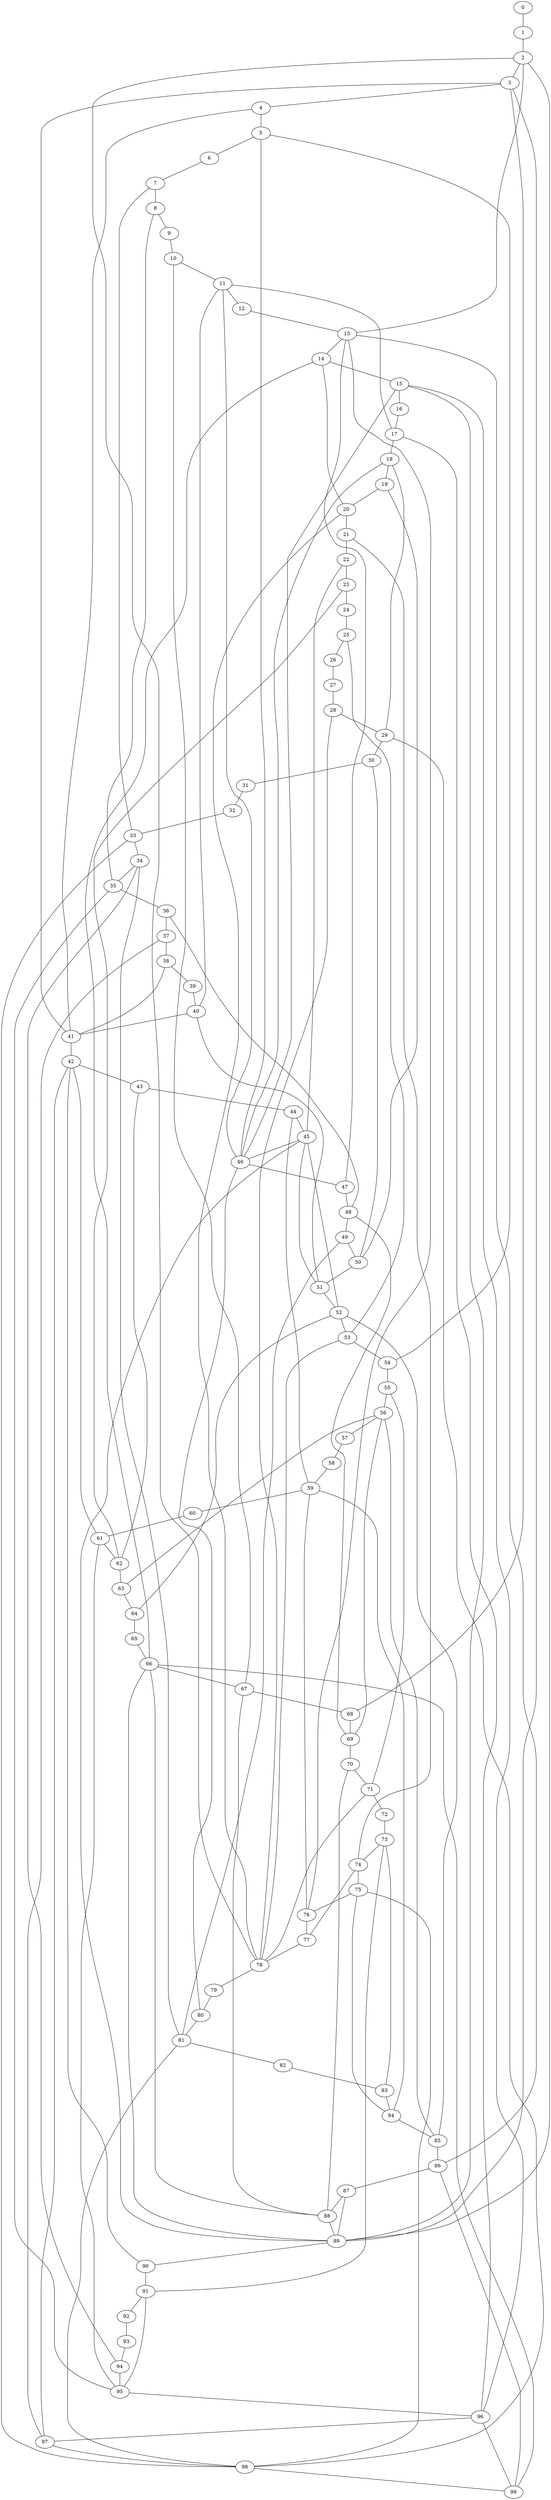 
graph graphname {
    0 -- 1
1 -- 2
2 -- 3
2 -- 78
2 -- 13
2 -- 89
3 -- 4
3 -- 41
3 -- 68
3 -- 89
4 -- 5
4 -- 41
5 -- 6
5 -- 54
5 -- 46
6 -- 7
7 -- 8
7 -- 33
8 -- 9
8 -- 35
9 -- 10
10 -- 11
10 -- 67
11 -- 12
11 -- 40
11 -- 46
11 -- 17
12 -- 13
13 -- 14
13 -- 86
13 -- 76
13 -- 47
14 -- 15
14 -- 66
14 -- 20
15 -- 16
15 -- 89
15 -- 46
15 -- 96
16 -- 17
17 -- 18
17 -- 96
18 -- 19
18 -- 46
18 -- 29
19 -- 20
19 -- 50
20 -- 21
20 -- 78
21 -- 22
21 -- 74
22 -- 23
22 -- 45
23 -- 24
23 -- 62
24 -- 25
25 -- 26
25 -- 53
26 -- 27
27 -- 28
28 -- 29
28 -- 78
29 -- 30
29 -- 98
30 -- 31
30 -- 50
31 -- 32
32 -- 33
33 -- 34
33 -- 98
34 -- 35
34 -- 81
34 -- 94
35 -- 36
35 -- 95
36 -- 37
36 -- 48
37 -- 38
37 -- 97
38 -- 39
38 -- 41
39 -- 40
40 -- 41
40 -- 51
41 -- 42
42 -- 43
42 -- 97
42 -- 90
42 -- 61
43 -- 44
43 -- 62
44 -- 45
44 -- 59
45 -- 46
45 -- 89
45 -- 51
45 -- 52
46 -- 47
46 -- 80
47 -- 48
48 -- 49
48 -- 69
49 -- 50
49 -- 81
50 -- 51
51 -- 52
52 -- 53
52 -- 85
52 -- 64
53 -- 54
53 -- 78
54 -- 55
55 -- 56
55 -- 71
56 -- 57
56 -- 69
56 -- 63
56 -- 85
57 -- 58
58 -- 59
59 -- 60
59 -- 84
59 -- 76
60 -- 61
61 -- 62
61 -- 95
62 -- 63
63 -- 64
64 -- 65
65 -- 66
66 -- 67
66 -- 88
66 -- 89
66 -- 99
67 -- 68
67 -- 88
68 -- 69
69 -- 70
70 -- 71
70 -- 88
71 -- 72
71 -- 78
72 -- 73
73 -- 74
73 -- 91
73 -- 83
74 -- 75
74 -- 77
75 -- 76
75 -- 98
75 -- 84
76 -- 77
77 -- 78
78 -- 79
79 -- 80
80 -- 81
81 -- 82
81 -- 98
82 -- 83
83 -- 84
84 -- 85
85 -- 86
86 -- 87
86 -- 99
87 -- 88
87 -- 89
88 -- 89
89 -- 90
90 -- 91
91 -- 92
91 -- 95
92 -- 93
93 -- 94
94 -- 95
95 -- 96
96 -- 97
96 -- 99
97 -- 98
98 -- 99

}
